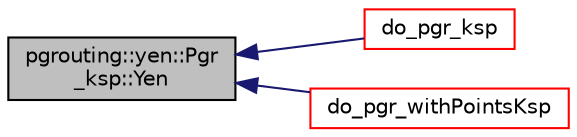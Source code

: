 digraph "pgrouting::yen::Pgr_ksp::Yen"
{
  edge [fontname="Helvetica",fontsize="10",labelfontname="Helvetica",labelfontsize="10"];
  node [fontname="Helvetica",fontsize="10",shape=record];
  rankdir="LR";
  Node270 [label="pgrouting::yen::Pgr\l_ksp::Yen",height=0.2,width=0.4,color="black", fillcolor="grey75", style="filled", fontcolor="black"];
  Node270 -> Node271 [dir="back",color="midnightblue",fontsize="10",style="solid",fontname="Helvetica"];
  Node271 [label="do_pgr_ksp",height=0.2,width=0.4,color="red", fillcolor="white", style="filled",URL="$ksp__driver_8h.html#a0fdd4a3e42a7ba0199d94cbf1058dd28"];
  Node270 -> Node274 [dir="back",color="midnightblue",fontsize="10",style="solid",fontname="Helvetica"];
  Node274 [label="do_pgr_withPointsKsp",height=0.2,width=0.4,color="red", fillcolor="white", style="filled",URL="$withPoints__ksp__driver_8h.html#ad523d2aea4f9d3d885f6b23b835a660a"];
}
